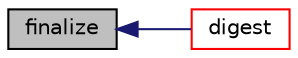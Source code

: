 digraph "finalize"
{
  bgcolor="transparent";
  edge [fontname="Helvetica",fontsize="10",labelfontname="Helvetica",labelfontsize="10"];
  node [fontname="Helvetica",fontsize="10",shape=record];
  rankdir="LR";
  Node1 [label="finalize",height=0.2,width=0.4,color="black", fillcolor="grey75", style="filled", fontcolor="black"];
  Node1 -> Node2 [dir="back",color="midnightblue",fontsize="10",style="solid",fontname="Helvetica"];
  Node2 [label="digest",height=0.2,width=0.4,color="red",URL="$a02356.html#a27114ed479972bf0ceadcb1cc99992e9",tooltip="Calculate current digest from appended data. "];
}
